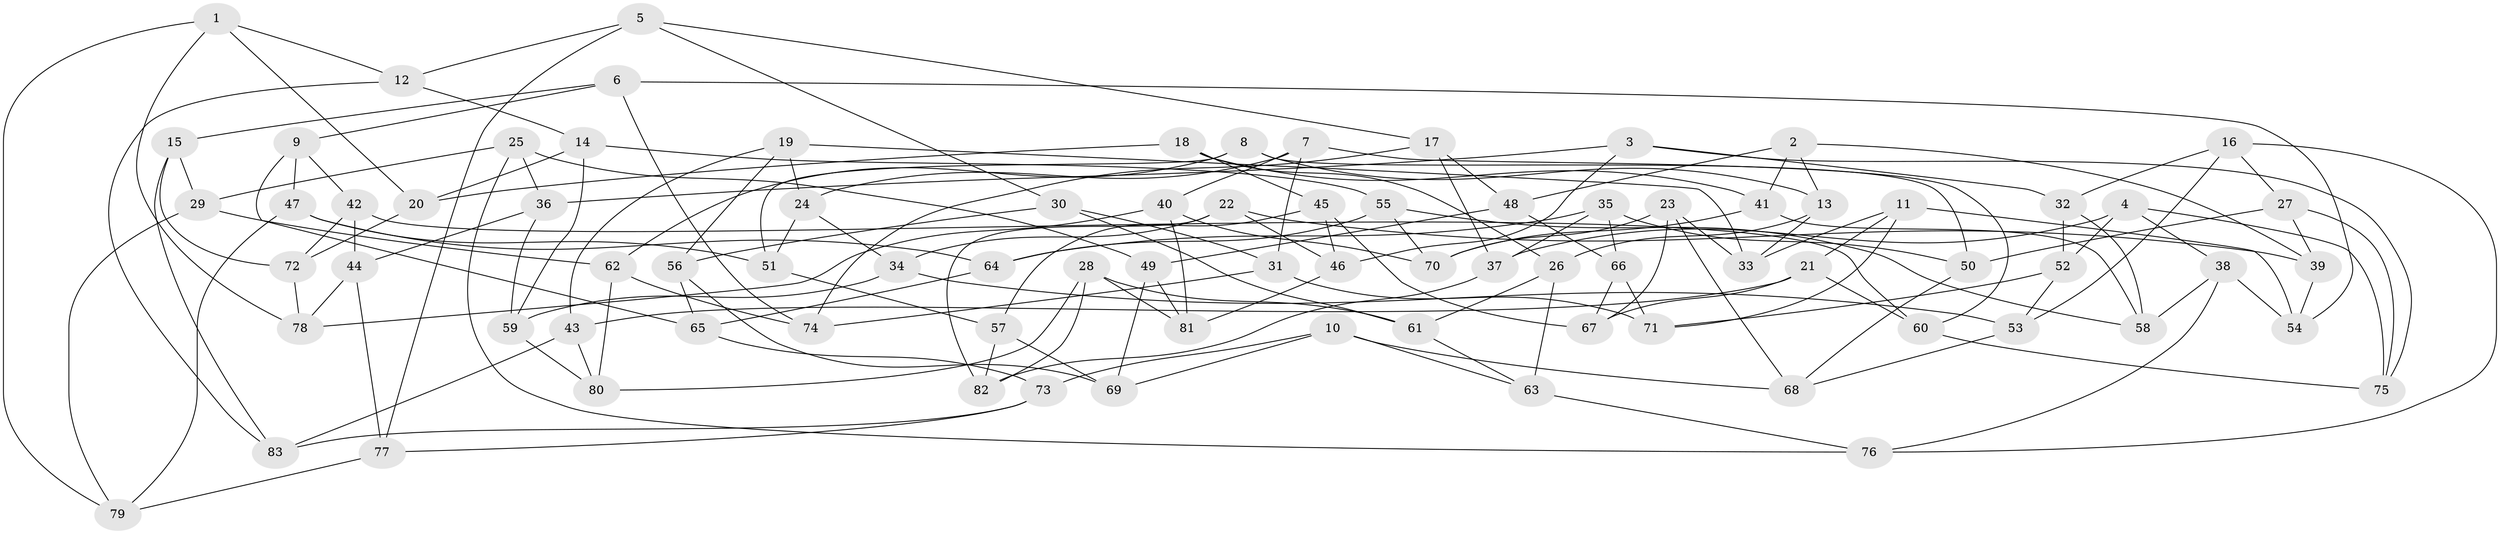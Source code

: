 // Generated by graph-tools (version 1.1) at 2025/37/03/09/25 02:37:52]
// undirected, 83 vertices, 166 edges
graph export_dot {
graph [start="1"]
  node [color=gray90,style=filled];
  1;
  2;
  3;
  4;
  5;
  6;
  7;
  8;
  9;
  10;
  11;
  12;
  13;
  14;
  15;
  16;
  17;
  18;
  19;
  20;
  21;
  22;
  23;
  24;
  25;
  26;
  27;
  28;
  29;
  30;
  31;
  32;
  33;
  34;
  35;
  36;
  37;
  38;
  39;
  40;
  41;
  42;
  43;
  44;
  45;
  46;
  47;
  48;
  49;
  50;
  51;
  52;
  53;
  54;
  55;
  56;
  57;
  58;
  59;
  60;
  61;
  62;
  63;
  64;
  65;
  66;
  67;
  68;
  69;
  70;
  71;
  72;
  73;
  74;
  75;
  76;
  77;
  78;
  79;
  80;
  81;
  82;
  83;
  1 -- 12;
  1 -- 79;
  1 -- 78;
  1 -- 20;
  2 -- 39;
  2 -- 13;
  2 -- 48;
  2 -- 41;
  3 -- 46;
  3 -- 36;
  3 -- 32;
  3 -- 75;
  4 -- 37;
  4 -- 52;
  4 -- 38;
  4 -- 75;
  5 -- 30;
  5 -- 77;
  5 -- 17;
  5 -- 12;
  6 -- 54;
  6 -- 9;
  6 -- 15;
  6 -- 74;
  7 -- 40;
  7 -- 31;
  7 -- 24;
  7 -- 60;
  8 -- 51;
  8 -- 62;
  8 -- 50;
  8 -- 13;
  9 -- 42;
  9 -- 65;
  9 -- 47;
  10 -- 63;
  10 -- 73;
  10 -- 68;
  10 -- 69;
  11 -- 33;
  11 -- 71;
  11 -- 21;
  11 -- 54;
  12 -- 83;
  12 -- 14;
  13 -- 33;
  13 -- 26;
  14 -- 55;
  14 -- 20;
  14 -- 59;
  15 -- 72;
  15 -- 83;
  15 -- 29;
  16 -- 27;
  16 -- 53;
  16 -- 76;
  16 -- 32;
  17 -- 37;
  17 -- 48;
  17 -- 74;
  18 -- 41;
  18 -- 26;
  18 -- 20;
  18 -- 45;
  19 -- 43;
  19 -- 24;
  19 -- 56;
  19 -- 33;
  20 -- 72;
  21 -- 67;
  21 -- 60;
  21 -- 43;
  22 -- 46;
  22 -- 34;
  22 -- 82;
  22 -- 39;
  23 -- 68;
  23 -- 33;
  23 -- 67;
  23 -- 70;
  24 -- 51;
  24 -- 34;
  25 -- 29;
  25 -- 36;
  25 -- 49;
  25 -- 76;
  26 -- 63;
  26 -- 61;
  27 -- 75;
  27 -- 50;
  27 -- 39;
  28 -- 82;
  28 -- 80;
  28 -- 81;
  28 -- 61;
  29 -- 62;
  29 -- 79;
  30 -- 56;
  30 -- 31;
  30 -- 61;
  31 -- 71;
  31 -- 74;
  32 -- 52;
  32 -- 58;
  34 -- 59;
  34 -- 53;
  35 -- 64;
  35 -- 37;
  35 -- 50;
  35 -- 66;
  36 -- 44;
  36 -- 59;
  37 -- 82;
  38 -- 54;
  38 -- 76;
  38 -- 58;
  39 -- 54;
  40 -- 70;
  40 -- 78;
  40 -- 81;
  41 -- 70;
  41 -- 58;
  42 -- 44;
  42 -- 72;
  42 -- 60;
  43 -- 83;
  43 -- 80;
  44 -- 78;
  44 -- 77;
  45 -- 67;
  45 -- 46;
  45 -- 57;
  46 -- 81;
  47 -- 79;
  47 -- 64;
  47 -- 51;
  48 -- 66;
  48 -- 49;
  49 -- 69;
  49 -- 81;
  50 -- 68;
  51 -- 57;
  52 -- 53;
  52 -- 71;
  53 -- 68;
  55 -- 70;
  55 -- 58;
  55 -- 64;
  56 -- 65;
  56 -- 69;
  57 -- 69;
  57 -- 82;
  59 -- 80;
  60 -- 75;
  61 -- 63;
  62 -- 74;
  62 -- 80;
  63 -- 76;
  64 -- 65;
  65 -- 73;
  66 -- 71;
  66 -- 67;
  72 -- 78;
  73 -- 83;
  73 -- 77;
  77 -- 79;
}
